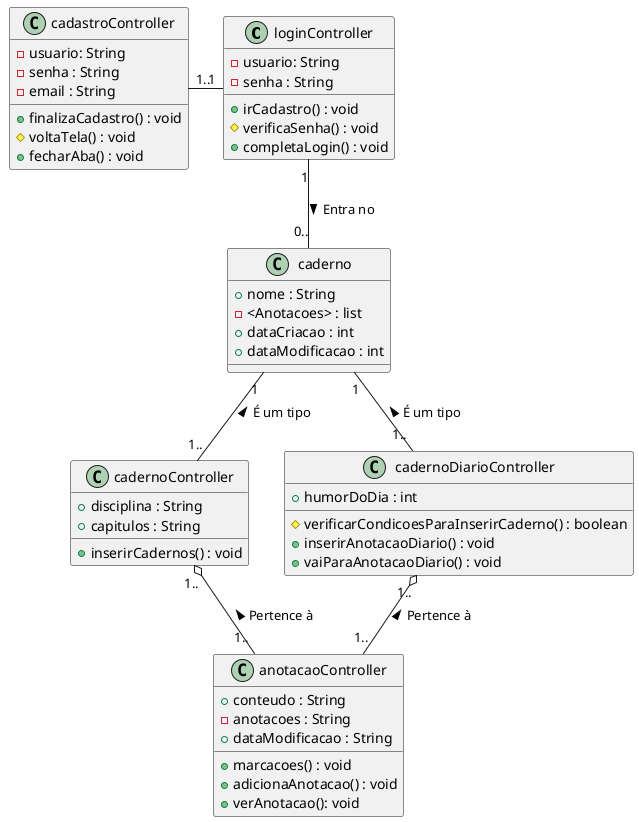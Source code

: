 @startuml BloquimDiagramaClasse

class loginController{
    -usuario: String
    -senha : String  

    + irCadastro() : void
    # verificaSenha() : void 
    + completaLogin() : void
}

class cadastroController{
    -usuario: String
    -senha : String  
    -email : String

    + finalizaCadastro() : void
    # voltaTela() : void 
    + fecharAba() : void
}


class anotacaoController{
    + conteudo : String
    - anotacoes : String
    + dataModificacao : String

    + marcacoes() : void
    + adicionaAnotacao() : void
    + verAnotacao(): void
}

class caderno{
    + nome : String 
    - <Anotacoes> : list
    + dataCriacao : int 
    + dataModificacao : int 

}

class cadernoController{

    + disciplina : String
    + capitulos : String 

    + inserirCadernos() : void

}

class cadernoDiarioController{

    + humorDoDia : int

    # verificarCondicoesParaInserirCaderno() : boolean 
    + inserirAnotacaoDiario() : void 
    + vaiParaAnotacaoDiario() : void
}

loginController "1" -- "0.."caderno:Entra no >
cadernoController  "1.." o-- "1.." anotacaoController : < Pertence à 
cadernoDiarioController "1.." o-- "1.." anotacaoController : < Pertence à
caderno "1" -- "1.." cadernoController : < É um tipo
caderno "1" -- "1.." cadernoDiarioController : < É um tipo
cadastroController "1.." - "1" loginController

@enduml